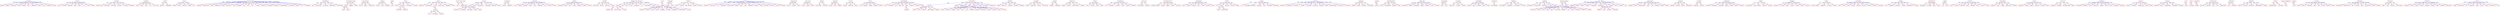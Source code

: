 strict digraph  {
	mistake	 [color=red,
		fontname=courier,
		shape=box];
	penance	 [color=red,
		fontname=courier,
		shape=box];
	mistake -> penance	 [color=blue,
		xlabel=0.03];
	appear	 [color=red,
		fontname=courier,
		shape=box];
	mistake -> appear	 [color=blue,
		xlabel=0.22];
	exhausted	 [color=red,
		fontname=courier,
		shape=box];
	mistake -> exhausted	 [color=blue,
		xlabel=0.03];
	could	 [color=red,
		fontname=courier,
		shape=box];
	mistake -> could	 [color=blue,
		xlabel=0.03];
	energy	 [color=red,
		fontname=courier,
		shape=box];
	mistake -> energy	 [color=blue,
		xlabel=0.04];
	felt	 [color=red,
		fontname=courier,
		shape=box];
	mistake -> felt	 [color=blue,
		xlabel=0.05];
	repeated	 [color=red,
		fontname=courier,
		shape=box];
	mistake -> repeated	 [color=blue,
		xlabel=0.06];
	result	 [color=red,
		fontname=courier,
		shape=box];
	mistake -> result	 [color=blue,
		xlabel=0.03];
	sorry	 [color=red,
		fontname=courier,
		shape=box];
	mistake -> sorry	 [color=blue,
		xlabel=0.06];
	wanted	 [color=red,
		fontname=courier,
		shape=box];
	mistake -> wanted	 [color=blue,
		xlabel=0.05];
	offered	 [color=red,
		fontname=courier,
		shape=box];
	mistake -> offered	 [color=blue,
		xlabel=0.02];
	cloth	 [color=red,
		fontname=courier,
		shape=box];
	return	 [color=red,
		fontname=courier,
		shape=box];
	cloth -> return	 [color=blue,
		xlabel=0.02];
	thread	 [color=red,
		fontname=courier,
		shape=box];
	cloth -> thread	 [color=blue,
		xlabel=0.03];
	dripping	 [color=red,
		fontname=courier,
		shape=box];
	cloth -> dripping	 [color=blue,
		xlabel=0.02];
	bath	 [color=red,
		fontname=courier,
		shape=box];
	cloth -> bath	 [color=blue,
		xlabel=0.02];
	water	 [color=red,
		fontname=courier,
		shape=box];
	cloth -> water	 [color=blue,
		xlabel=0.15];
	go	 [color=red,
		fontname=courier,
		shape=box];
	cloth -> go	 [color=blue,
		xlabel=0.01];
	river	 [color=red,
		fontname=courier,
		shape=box];
	cloth -> river	 [color=blue,
		xlabel=0.02];
	asked	 [color=red,
		fontname=courier,
		shape=box];
	cloth -> asked	 [color=blue,
		xlabel=0.01];
	cruelty	 [color=red,
		fontname=courier,
		shape=box];
	"innocent boys"	 [color=red,
		fontname=courier,
		shape=box];
	cruelty -> "innocent boys"	 [color=blue,
		xlabel=0.01];
	depressed	 [color=red,
		fontname=courier,
		shape=box];
	cruelty -> depressed	 [color=blue,
		xlabel=0.02];
	inflicted	 [color=red,
		fontname=courier,
		shape=box];
	cruelty -> inflicted	 [color=blue,
		xlabel=0.03];
	contrary	 [color=red,
		fontname=courier,
		shape=box];
	cruelty -> contrary	 [color=blue,
		xlabel=0.03];
	innocent	 [color=red,
		fontname=courier,
		shape=box];
	cruelty -> innocent	 [color=blue,
		xlabel=0.03];
	immensely	 [color=red,
		fontname=courier,
		shape=box];
	cruelty -> immensely	 [color=blue,
		xlabel=0.15];
	brahmana	 [color=red,
		fontname=courier,
		shape=box];
	back	 [color=red,
		fontname=courier,
		shape=box];
	brahmana -> back	 [color=blue,
		xlabel=0.01];
	held	 [color=red,
		fontname=courier,
		shape=box];
	brahmana -> held	 [color=blue,
		xlabel=0.14];
	fear	 [color=red,
		fontname=courier,
		shape=box];
	brahmana -> fear	 [color=blue,
		xlabel=0.02];
	sin	 [color=red,
		fontname=courier,
		shape=box];
	brahmana -> sin	 [color=blue,
		xlabel=0.02];
	incurring	 [color=red,
		fontname=courier,
		shape=box];
	brahmana -> incurring	 [color=blue,
		xlabel=0.01];
	pupil	 [color=red,
		fontname=courier,
		shape=box];
	embrace	 [color=red,
		fontname=courier,
		shape=box];
	pupil -> embrace	 [color=blue,
		xlabel=0.08];
	broadminded	 [color=red,
		fontname=courier,
		shape=box];
	pupil -> broadminded	 [color=blue,
		xlabel=0.01];
	waist	 [color=red,
		fontname=courier,
		shape=box];
	knees	 [color=red,
		fontname=courier,
		shape=box];
	waist -> knees	 [color=blue,
		xlabel=0.29];
	stood	 [color=red,
		fontname=courier,
		shape=box];
	waist -> stood	 [color=blue,
		xlabel=0.14];
	covering	 [color=red,
		fontname=courier,
		shape=box];
	waist -> covering	 [color=blue,
		xlabel=0.16];
	shame	 [color=red,
		fontname=courier,
		shape=box];
	waist -> shame	 [color=blue,
		xlabel=0.2];
	put	 [color=red,
		fontname=courier,
		shape=box];
	waist -> put	 [color=blue,
		xlabel=0.18];
	"lord krishna"	 [color=red,
		fontname=courier,
		shape=box];
	disgrace	 [color=red,
		fontname=courier,
		shape=box];
	"lord krishna" -> disgrace	 [color=blue,
		xlabel=0.04];
	humiliation	 [color=red,
		fontname=courier,
		shape=box];
	"lord krishna" -> humiliation	 [color=blue,
		xlabel=0.03];
	saves	 [color=red,
		fontname=courier,
		shape=box];
	"lord krishna" -> saves	 [color=blue,
		xlabel=0.04];
	demeaning	 [color=red,
		fontname=courier,
		shape=box];
	"lord krishna" -> demeaning	 [color=blue,
		xlabel=0.04];
	saved	 [color=red,
		fontname=courier,
		shape=box];
	"lord krishna" -> saved	 [color=blue,
		xlabel=0.2];
	different	 [color=red,
		fontname=courier,
		shape=box];
	"lord krishna" -> different	 [color=blue,
		xlabel=0.02];
	sari	 [color=red,
		fontname=courier,
		shape=box];
	"lord krishna" -> sari	 [color=blue,
		xlabel=0.04];
	blooded	 [color=red,
		fontname=courier,
		shape=box];
	"lord krishna" -> blooded	 [color=blue,
		xlabel=0.04];
	hot	 [color=red,
		fontname=courier,
		shape=box];
	"lord krishna" -> hot	 [color=blue,
		xlabel=0.03];
	call	 [color=red,
		fontname=courier,
		shape=box];
	"lord krishna" -> call	 [color=blue,
		xlabel=0.2];
	lot	 [color=red,
		fontname=courier,
		shape=box];
	"lord krishna" -> lot	 [color=blue,
		xlabel=0.03];
	"'it\x92s'"	 [color=red,
		fontname=courier,
		shape=box];
	"lord krishna" -> "'it\x92s'"	 [color=blue,
		xlabel=0.04];
	pathetic	 [color=red,
		fontname=courier,
		shape=box];
	"lord krishna" -> pathetic	 [color=blue,
		xlabel=0.04];
	extending	 [color=red,
		fontname=courier,
		shape=box];
	"lord krishna" -> extending	 [color=blue,
		xlabel=0.03];
	endlessly	 [color=red,
		fontname=courier,
		shape=box];
	"lord krishna" -> endlessly	 [color=blue,
		xlabel=0.03];
	unpardonable	 [color=red,
		fontname=courier,
		shape=box];
	"lord krishna" -> unpardonable	 [color=blue,
		xlabel=0.04];
	considered	 [color=red,
		fontname=courier,
		shape=box];
	"lord krishna" -> considered	 [color=blue,
		xlabel=0.05];
	matter	 [color=red,
		fontname=courier,
		shape=box];
	"lord krishna" -> matter	 [color=blue,
		xlabel=0.04];
	act	 [color=red,
		fontname=courier,
		shape=box];
	"lord krishna" -> act	 [color=blue,
		xlabel=0.06];
	responded	 [color=red,
		fontname=courier,
		shape=box];
	"lord krishna" -> responded	 [color=blue,
		xlabel=0.03];
	brahmahathi	 [color=red,
		fontname=courier,
		shape=box];
	case	 [color=red,
		fontname=courier,
		shape=box];
	brahmahathi -> case	 [color=blue,
		xlabel=0.02];
	pertaining	 [color=red,
		fontname=courier,
		shape=box];
	brahmahathi -> pertaining	 [color=blue,
		xlabel=0.02];
	injunction	 [color=red,
		fontname=courier,
		shape=box];
	brahmahathi -> injunction	 [color=blue,
		xlabel=0.14];
	applicable	 [color=red,
		fontname=courier,
		shape=box];
	brahmahathi -> applicable	 [color=blue,
		xlabel=0.02];
	traditional	 [color=red,
		fontname=courier,
		shape=box];
	brahmahathi -> traditional	 [color=blue,
		xlabel=0.01];
	"infuriated arjuna"	 [color=red,
		fontname=courier,
		shape=box];
	bathe	 [color=red,
		fontname=courier,
		shape=box];
	"infuriated arjuna" -> bathe	 [color=blue,
		xlabel=0.01];
	pledged	 [color=red,
		fontname=courier,
		shape=box];
	"infuriated arjuna" -> pledged	 [color=blue,
		xlabel=0.22];
	stand	 [color=red,
		fontname=courier,
		shape=box];
	"infuriated arjuna" -> stand	 [color=blue,
		xlabel=0.01];
	head	 [color=red,
		fontname=courier,
		shape=box];
	bathe -> head	 [color=blue,
		xlabel=0.02];
	bring	 [color=red,
		fontname=courier,
		shape=box];
	bathe -> bring	 [color=blue,
		xlabel=0.02];
	"mud replica"	 [color=red,
		fontname=courier,
		shape=box];
	source	 [color=red,
		fontname=courier,
		shape=box];
	"mud replica" -> source	 [color=blue,
		xlabel=0.19];
	guide	 [color=red,
		fontname=courier,
		shape=box];
	"mud replica" -> guide	 [color=blue,
		xlabel=0.04];
	inspiration	 [color=red,
		fontname=courier,
		shape=box];
	"mud replica" -> inspiration	 [color=blue,
		xlabel=0.03];
	weapon	 [color=red,
		fontname=courier,
		shape=box];
	unborn	 [color=red,
		fontname=courier,
		shape=box];
	weapon -> unborn	 [color=blue,
		xlabel=0.02];
	save	 [color=red,
		fontname=courier,
		shape=box];
	weapon -> save	 [color=blue,
		xlabel=0.02];
	pleaded	 [color=red,
		fontname=courier,
		shape=box];
	weapon -> pleaded	 [color=blue,
		xlabel=0.12];
	game	 [color=red,
		fontname=courier,
		shape=box];
	lost	 [color=red,
		fontname=courier,
		shape=box];
	game -> lost	 [color=blue,
		xlabel=0.05];
	boys	 [color=red,
		fontname=courier,
		shape=box];
	young	 [color=red,
		fontname=courier,
		shape=box];
	boys -> young	 [color=blue,
		xlabel=0.02];
	entertain	 [color=red,
		fontname=courier,
		shape=box];
	boys -> entertain	 [color=blue,
		xlabel=0.16];
	villainous	 [color=red,
		fontname=courier,
		shape=box];
	boys -> villainous	 [color=blue,
		xlabel=0.03];
	criminal	 [color=red,
		fontname=courier,
		shape=box];
	boys -> criminal	 [color=blue,
		xlabel=0.03];
	explained	 [color=red,
		fontname=courier,
		shape=box];
	entertain -> explained	 [color=blue,
		xlabel=0.2];
	harmless	 [color=red,
		fontname=courier,
		shape=box];
	entertain -> harmless	 [color=blue,
		xlabel=0.14];
	guru	 [color=red,
		fontname=courier,
		shape=box];
	dakshina	 [color=red,
		fontname=courier,
		shape=box];
	guru -> dakshina	 [color=blue,
		xlabel=0.01];
	"'teacher\x92s'"	 [color=red,
		fontname=courier,
		shape=box];
	guru -> "'teacher\x92s'"	 [color=blue,
		xlabel=0.01];
	since	 [color=red,
		fontname=courier,
		shape=box];
	guru -> since	 [color=blue,
		xlabel=0.13];
	mercilessly	 [color=red,
		fontname=courier,
		shape=box];
	guru -> mercilessly	 [color=blue,
		xlabel=0.01];
	demanded	 [color=red,
		fontname=courier,
		shape=box];
	guru -> demanded	 [color=blue,
		xlabel=0.01];
	fees	 [color=red,
		fontname=courier,
		shape=box];
	guru -> fees	 [color=blue,
		xlabel=0.01];
	always	 [color=red,
		fontname=courier,
		shape=box];
	since -> always	 [color=blue,
		xlabel=0.02];
	sure	 [color=red,
		fontname=courier,
		shape=box];
	always -> sure	 [color=blue,
		xlabel=0.02];
	assistance	 [color=red,
		fontname=courier,
		shape=box];
	always -> assistance	 [color=blue,
		xlabel=0.07];
	saviour	 [color=red,
		fontname=courier,
		shape=box];
	always -> saviour	 [color=blue,
		xlabel=0.05];
	"waist cloth round"	 [color=red,
		fontname=courier,
		shape=box];
	see	 [color=red,
		fontname=courier,
		shape=box];
	"waist cloth round" -> see	 [color=blue,
		xlabel=0.23];
	disappointed	 [color=red,
		fontname=courier,
		shape=box];
	"waist cloth round" -> disappointed	 [color=blue,
		xlabel=0.03];
	arjuna	 [color=red,
		fontname=courier,
		shape=box];
	even	 [color=red,
		fontname=courier,
		shape=box];
	arjuna -> even	 [color=blue,
		xlabel=0.02];
	voice	 [color=red,
		fontname=courier,
		shape=box];
	arjuna -> voice	 [color=blue,
		xlabel=0.03];
	emotionally	 [color=red,
		fontname=courier,
		shape=box];
	arjuna -> emotionally	 [color=blue,
		xlabel=0.03];
	surcharged	 [color=red,
		fontname=courier,
		shape=box];
	arjuna -> surcharged	 [color=blue,
		xlabel=0.2];
	advised	 [color=red,
		fontname=courier,
		shape=box];
	arjuna -> advised	 [color=blue,
		xlabel=0.02];
	wisely	 [color=red,
		fontname=courier,
		shape=box];
	arjuna -> wisely	 [color=blue,
		xlabel=0.03];
	protector	 [color=red,
		fontname=courier,
		shape=box];
	even -> protector	 [color=blue,
		xlabel=0.01];
	confidence	 [color=red,
		fontname=courier,
		shape=box];
	even -> confidence	 [color=blue,
		xlabel=0.06];
	motivated	 [color=red,
		fontname=courier,
		shape=box];
	even -> motivated	 [color=blue,
		xlabel=0.01];
	keep	 [color=red,
		fontname=courier,
		shape=box];
	even -> keep	 [color=blue,
		xlabel=0.01];
	going	 [color=red,
		fontname=courier,
		shape=box];
	even -> going	 [color=blue,
		xlabel=0.01];
	refrained	 [color=red,
		fontname=courier,
		shape=box];
	action	 [color=red,
		fontname=courier,
		shape=box];
	refrained -> action	 [color=blue,
		xlabel=0.14];
	dastardly	 [color=red,
		fontname=courier,
		shape=box];
	refrained -> dastardly	 [color=blue,
		xlabel=0.02];
	entered	 [color=red,
		fontname=courier,
		shape=box];
	city	 [color=red,
		fontname=courier,
		shape=box];
	entered -> city	 [color=blue,
		xlabel=0.02];
	people	 [color=red,
		fontname=courier,
		shape=box];
	entered -> people	 [color=blue,
		xlabel=0.01];
	deluded	 [color=red,
		fontname=courier,
		shape=box];
	entered -> deluded	 [color=blue,
		xlabel=0.03];
	nude	 [color=red,
		fontname=courier,
		shape=box];
	entered -> nude	 [color=blue,
		xlabel=0.02];
	crown	 [color=red,
		fontname=courier,
		shape=box];
	entered -> crown	 [color=blue,
		xlabel=0.02];
	laughing	 [color=red,
		fontname=courier,
		shape=box];
	entered -> laughing	 [color=blue,
		xlabel=0.02];
	way	 [color=red,
		fontname=courier,
		shape=box];
	entered -> way	 [color=blue,
		xlabel=0.01];
	prince	 [color=red,
		fontname=courier,
		shape=box];
	entered -> prince	 [color=blue,
		xlabel=0.02];
	stock	 [color=red,
		fontname=courier,
		shape=box];
	entered -> stock	 [color=blue,
		xlabel=0.15];
	bhima	 [color=red,
		fontname=courier,
		shape=box];
	indicated	 [color=red,
		fontname=courier,
		shape=box];
	bhima -> indicated	 [color=blue,
		xlabel=0.03];
	point	 [color=red,
		fontname=courier,
		shape=box];
	bhima -> point	 [color=blue,
		xlabel=0.03];
	hint	 [color=red,
		fontname=courier,
		shape=box];
	bhima -> hint	 [color=blue,
		xlabel=0.03];
	weak	 [color=red,
		fontname=courier,
		shape=box];
	bhima -> weak	 [color=blue,
		xlabel=0.02];
	tapping	 [color=red,
		fontname=courier,
		shape=box];
	bhima -> tapping	 [color=blue,
		xlabel=0.02];
	thighs	 [color=red,
		fontname=courier,
		shape=box];
	bhima -> thighs	 [color=blue,
		xlabel=0.03];
	picked	 [color=red,
		fontname=courier,
		shape=box];
	bhima -> picked	 [color=blue,
		xlabel=0.17];
	yielded	 [color=red,
		fontname=courier,
		shape=box];
	invincible	 [color=red,
		fontname=courier,
		shape=box];
	yielded -> invincible	 [color=blue,
		xlabel=0.03];
	bestow	 [color=red,
		fontname=courier,
		shape=box];
	yielded -> bestow	 [color=blue,
		xlabel=0.25];
	sacrifice	 [color=red,
		fontname=courier,
		shape=box];
	yielded -> sacrifice	 [color=blue,
		xlabel=0.04];
	power	 [color=red,
		fontname=courier,
		shape=box];
	yielded -> power	 [color=blue,
		xlabel=0.06];
	"pandava race heirless"	 [color=red,
		fontname=courier,
		shape=box];
	second	 [color=red,
		fontname=courier,
		shape=box];
	"pandava race heirless" -> second	 [color=blue,
		xlabel=0.01];
	urge	 [color=red,
		fontname=courier,
		shape=box];
	"pandava race heirless" -> urge	 [color=blue,
		xlabel=0.01];
	man	 [color=red,
		fontname=courier,
		shape=box];
	"pandava race heirless" -> man	 [color=blue,
		xlabel=0.01];
	like	 [color=red,
		fontname=courier,
		shape=box];
	"pandava race heirless" -> like	 [color=blue,
		xlabel=0.01];
	possessed	 [color=red,
		fontname=courier,
		shape=box];
	"pandava race heirless" -> possessed	 [color=blue,
		xlabel=0.01];
	try	 [color=red,
		fontname=courier,
		shape=box];
	"pandava race heirless" -> try	 [color=blue,
		xlabel=0.22];
	instigated	 [color=red,
		fontname=courier,
		shape=box];
	"pandava race heirless" -> instigated	 [color=blue,
		xlabel=0.01];
	time	 [color=red,
		fontname=courier,
		shape=box];
	"pandava race heirless" -> time	 [color=blue,
		xlabel=0.01];
	luck	 [color=red,
		fontname=courier,
		shape=box];
	"pandava race heirless" -> luck	 [color=blue,
		xlabel=0.01];
	"pandava race"	 [color=red,
		fontname=courier,
		shape=box];
	second -> "pandava race"	 [color=blue,
		xlabel=0.21];
	"race heirless"	 [color=red,
		fontname=courier,
		shape=box];
	second -> "race heirless"	 [color=blue,
		xlabel=0.2];
	strong	 [color=red,
		fontname=courier,
		shape=box];
	second -> strong	 [color=blue,
		xlabel=0.02];
	race	 [color=red,
		fontname=courier,
		shape=box];
	neighed	 [color=red,
		fontname=courier,
		shape=box];
	race -> neighed	 [color=blue,
		xlabel=0.01];
	celestial	 [color=red,
		fontname=courier,
		shape=box];
	neighed -> celestial	 [color=blue,
		xlabel=0.12];
	bound	 [color=red,
		fontname=courier,
		shape=box];
	neighed -> bound	 [color=blue,
		xlabel=0.01];
	victim	 [color=red,
		fontname=courier,
		shape=box];
	neighed -> victim	 [color=blue,
		xlabel=0.01];
	horse	 [color=red,
		fontname=courier,
		shape=box];
	neighed -> horse	 [color=blue,
		xlabel=0.14];
	draupadi	 [color=red,
		fontname=courier,
		shape=box];
	neighed -> draupadi	 [color=blue,
		xlabel=0.01];
	instead	 [color=red,
		fontname=courier,
		shape=box];
	neighed -> instead	 [color=blue,
		xlabel=0.1];
	presented	 [color=red,
		fontname=courier,
		shape=box];
	neighed -> presented	 [color=blue,
		xlabel=0.01];
	ucchaishravas	 [color=red,
		fontname=courier,
		shape=box];
	neighed -> ucchaishravas	 [color=blue,
		xlabel=0.16];
	similar	 [color=red,
		fontname=courier,
		shape=box];
	neighed -> similar	 [color=blue,
		xlabel=0.12];
	tutelage	 [color=red,
		fontname=courier,
		shape=box];
	accept	 [color=red,
		fontname=courier,
		shape=box];
	tutelage -> accept	 [color=blue,
		xlabel=0.08];
	else	 [color=red,
		fontname=courier,
		shape=box];
	tutelage -> else	 [color=blue,
		xlabel=0.01];
	"'\x93you'"	 [color=red,
		fontname=courier,
		shape=box];
	duty	 [color=red,
		fontname=courier,
		shape=box];
	"'\x93you'" -> duty	 [color=blue,
		xlabel=0.2];
	towards	 [color=red,
		fontname=courier,
		shape=box];
	"'\x93you'" -> towards	 [color=blue,
		xlabel=0.12];
	"duty towards"	 [color=red,
		fontname=courier,
		shape=box];
	"'\x93you'" -> "duty towards"	 [color=blue,
		xlabel=0.11];
	forget	 [color=red,
		fontname=courier,
		shape=box];
	"'\x93you'" -> forget	 [color=blue,
		xlabel=0.2];
	primary	 [color=red,
		fontname=courier,
		shape=box];
	"'\x93you'" -> primary	 [color=blue,
		xlabel=0.13];
	style	 [color=red,
		fontname=courier,
		shape=box];
	inimical	 [color=red,
		fontname=courier,
		shape=box];
	style -> inimical	 [color=blue,
		xlabel=0.03];
	activities	 [color=red,
		fontname=courier,
		shape=box];
	style -> activities	 [color=blue,
		xlabel=0.02];
	cry	 [color=red,
		fontname=courier,
		shape=box];
	style -> cry	 [color=blue,
		xlabel=0.03];
	anecdotes	 [color=red,
		fontname=courier,
		shape=box];
	style -> anecdotes	 [color=blue,
		xlabel=0.02];
	interesting	 [color=red,
		fontname=courier,
		shape=box];
	style -> interesting	 [color=blue,
		xlabel=0.02];
	adopt	 [color=red,
		fontname=courier,
		shape=box];
	style -> adopt	 [color=blue,
		xlabel=0.02];
	mind	 [color=red,
		fontname=courier,
		shape=box];
	style -> mind	 [color=blue,
		xlabel=0.03];
	soon	 [color=red,
		fontname=courier,
		shape=box];
	style -> soon	 [color=blue,
		xlabel=0.02];
	defeated	 [color=red,
		fontname=courier,
		shape=box];
	style -> defeated	 [color=blue,
		xlabel=0.02];
	infants	 [color=red,
		fontname=courier,
		shape=box];
	style -> infants	 [color=blue,
		xlabel=0.02];
	made	 [color=red,
		fontname=courier,
		shape=box];
	style -> made	 [color=blue,
		xlabel=0.01];
	withdraw	 [color=red,
		fontname=courier,
		shape=box];
	style -> withdraw	 [color=blue,
		xlabel=0.03];
	usually	 [color=red,
		fontname=courier,
		shape=box];
	style -> usually	 [color=blue,
		xlabel=0.18];
	recluse	 [color=red,
		fontname=courier,
		shape=box];
	style -> recluse	 [color=blue,
		xlabel=0.02];
	drawing	 [color=red,
		fontname=courier,
		shape=box];
	style -> drawing	 [color=blue,
		xlabel=0.03];
	desperation	 [color=red,
		fontname=courier,
		shape=box];
	resort	 [color=red,
		fontname=courier,
		shape=box];
	desperation -> resort	 [color=blue,
		xlabel=0.18];
	invoked	 [color=red,
		fontname=courier,
		shape=box];
	desperation -> invoked	 [color=blue,
		xlabel=0.03];
	last	 [color=red,
		fontname=courier,
		shape=box];
	desperation -> last	 [color=blue,
		xlabel=0.01];
	"main stay"	 [color=red,
		fontname=courier,
		shape=box];
	kripi	 [color=red,
		fontname=courier,
		shape=box];
	"main stay" -> kripi	 [color=blue,
		xlabel=0.03];
	remind	 [color=red,
		fontname=courier,
		shape=box];
	"main stay" -> remind	 [color=blue,
		xlabel=0.03];
	think	 [color=red,
		fontname=courier,
		shape=box];
	"main stay" -> think	 [color=blue,
		xlabel=0.21];
	mother	 [color=red,
		fontname=courier,
		shape=box];
	instructed	 [color=red,
		fontname=courier,
		shape=box];
	mother -> instructed	 [color=blue,
		xlabel=0.1];
	returning	 [color=red,
		fontname=courier,
		shape=box];
	mother -> returning	 [color=blue,
		xlabel=0.01];
	hearted	 [color=red,
		fontname=courier,
		shape=box];
	pride	 [color=red,
		fontname=courier,
		shape=box];
	hearted -> pride	 [color=blue,
		xlabel=0.02];
	hard	 [color=red,
		fontname=courier,
		shape=box];
	hearted -> hard	 [color=blue,
		xlabel=0.02];
	pamper	 [color=red,
		fontname=courier,
		shape=box];
	hearted -> pamper	 [color=blue,
		xlabel=0.17];
	sorrow	 [color=red,
		fontname=courier,
		shape=box];
	losing	 [color=red,
		fontname=courier,
		shape=box];
	sorrow -> losing	 [color=blue,
		xlabel=0.01];
	offspring	 [color=red,
		fontname=courier,
		shape=box];
	sorrow -> offspring	 [color=blue,
		xlabel=0.12];
	aware	 [color=red,
		fontname=courier,
		shape=box];
	sorrow -> aware	 [color=blue,
		xlabel=0.02];
	eyes	 [color=red,
		fontname=courier,
		shape=box];
	did	 [color=red,
		fontname=courier,
		shape=box];
	eyes -> did	 [color=blue,
		xlabel=0.01];
	manage	 [color=red,
		fontname=courier,
		shape=box];
	eyes -> manage	 [color=blue,
		xlabel=0.03];
	forego	 [color=red,
		fontname=courier,
		shape=box];
	eyes -> forego	 [color=blue,
		xlabel=0.02];
	thought	 [color=red,
		fontname=courier,
		shape=box];
	eyes -> thought	 [color=blue,
		xlabel=0.02];
	afford	 [color=red,
		fontname=courier,
		shape=box];
	eyes -> afford	 [color=blue,
		xlabel=0.15];
	ashvatthama	 [color=red,
		fontname=courier,
		shape=box];
	life	 [color=red,
		fontname=courier,
		shape=box];
	ashvatthama -> life	 [color=blue,
		xlabel=0.02];
	followed	 [color=red,
		fontname=courier,
		shape=box];
	ashvatthama -> followed	 [color=blue,
		xlabel=0.01];
	ran	 [color=red,
		fontname=courier,
		shape=box];
	ashvatthama -> ran	 [color=blue,
		xlabel=0.02];
	"dear life"	 [color=red,
		fontname=courier,
		shape=box];
	ashvatthama -> "dear life"	 [color=blue,
		xlabel=0.03];
	dear	 [color=red,
		fontname=courier,
		shape=box];
	ashvatthama -> dear	 [color=blue,
		xlabel=0.02];
	capacity	 [color=red,
		fontname=courier,
		shape=box];
	ashvatthama -> capacity	 [color=blue,
		xlabel=0.02];
	beyond	 [color=red,
		fontname=courier,
		shape=box];
	ashvatthama -> beyond	 [color=blue,
		xlabel=0.18];
	chase	 [color=red,
		fontname=courier,
		shape=box];
	ashvatthama -> chase	 [color=blue,
		xlabel=0.02];
	vigorous	 [color=red,
		fontname=courier,
		shape=box];
	dear -> vigorous	 [color=blue,
		xlabel=0.13];
	"'uttara\x92s'"	 [color=red,
		fontname=courier,
		shape=box];
	thus	 [color=red,
		fontname=courier,
		shape=box];
	"'uttara\x92s'" -> thus	 [color=blue,
		xlabel=0.02];
	taught	 [color=red,
		fontname=courier,
		shape=box];
	"'uttara\x92s'" -> taught	 [color=blue,
		xlabel=0.01];
	mahabharatha	 [color=red,
		fontname=courier,
		shape=box];
	"'uttara\x92s'" -> mahabharatha	 [color=blue,
		xlabel=0.03];
	added	 [color=red,
		fontname=courier,
		shape=box];
	"'uttara\x92s'" -> added	 [color=blue,
		xlabel=0.01];
	affected	 [color=red,
		fontname=courier,
		shape=box];
	"'uttara\x92s'" -> affected	 [color=blue,
		xlabel=0.02];
	blood	 [color=red,
		fontname=courier,
		shape=box];
	"'uttara\x92s'" -> blood	 [color=blue,
		xlabel=0.02];
	according	 [color=red,
		fontname=courier,
		shape=box];
	"'uttara\x92s'" -> according	 [color=blue,
		xlabel=0.17];
	ineffective	 [color=red,
		fontname=courier,
		shape=box];
	"'uttara\x92s'" -> ineffective	 [color=blue,
		xlabel=0.02];
	learnt	 [color=red,
		fontname=courier,
		shape=box];
	thus -> learnt	 [color=blue,
		xlabel=0.03];
	self	 [color=red,
		fontname=courier,
		shape=box];
	thus -> self	 [color=blue,
		xlabel=0.03];
	ability	 [color=red,
		fontname=courier,
		shape=box];
	thus -> ability	 [color=blue,
		xlabel=0.04];
	appreciated	 [color=red,
		fontname=courier,
		shape=box];
	thus -> appreciated	 [color=blue,
		xlabel=0.03];
	someone	 [color=red,
		fontname=courier,
		shape=box];
	thus -> someone	 [color=blue,
		xlabel=0.04];
	within	 [color=red,
		fontname=courier,
		shape=box];
	added -> within	 [color=blue,
		xlabel=0.04];
	shastras	 [color=red,
		fontname=courier,
		shape=box];
	added -> shastras	 [color=blue,
		xlabel=0.04];
	shaven	 [color=red,
		fontname=courier,
		shape=box];
	added -> shaven	 [color=blue,
		xlabel=0.04];
	had	 [color=red,
		fontname=courier,
		shape=box];
	added -> had	 [color=blue,
		xlabel=0.04];
	also	 [color=red,
		fontname=courier,
		shape=box];
	added -> also	 [color=blue,
		xlabel=0.02];
	was	 [color=red,
		fontname=courier,
		shape=box];
	added -> was	 [color=blue,
		xlabel=0.03];
	kingdom	 [color=red,
		fontname=courier,
		shape=box];
	added -> kingdom	 [color=blue,
		xlabel=0.04];
	boiling	 [color=red,
		fontname=courier,
		shape=box];
	added -> boiling	 [color=blue,
		xlabel=0.04];
	building	 [color=red,
		fontname=courier,
		shape=box];
	added -> building	 [color=blue,
		xlabel=0.03];
	tonsure	 [color=red,
		fontname=courier,
		shape=box];
	added -> tonsure	 [color=blue,
		xlabel=0.04];
	exiled	 [color=red,
		fontname=courier,
		shape=box];
	added -> exiled	 [color=blue,
		xlabel=0.04];
	misery	 [color=red,
		fontname=courier,
		shape=box];
	added -> misery	 [color=blue,
		xlabel=0.04];
	hatred	 [color=red,
		fontname=courier,
		shape=box];
	added -> hatred	 [color=blue,
		xlabel=0.04];
	baffled	 [color=red,
		fontname=courier,
		shape=box];
	light	 [color=red,
		fontname=courier,
		shape=box];
	baffled -> light	 [color=blue,
		xlabel=0.04];
	powerful	 [color=red,
		fontname=courier,
		shape=box];
	baffled -> powerful	 [color=blue,
		xlabel=0.17];
	flashing	 [color=red,
		fontname=courier,
		shape=box];
	baffled -> flashing	 [color=blue,
		xlabel=0.04];
	blinding	 [color=red,
		fontname=courier,
		shape=box];
	baffled -> blinding	 [color=blue,
		xlabel=0.03];
	approach	 [color=red,
		fontname=courier,
		shape=box];
	baffled -> approach	 [color=blue,
		xlabel=0.06];
	divulged	 [color=red,
		fontname=courier,
		shape=box];
	lethal	 [color=red,
		fontname=courier,
		shape=box];
	divulged -> lethal	 [color=blue,
		xlabel=0.15];
	ignorance	 [color=red,
		fontname=courier,
		shape=box];
	divulged -> ignorance	 [color=blue,
		xlabel=0.02];
	secret	 [color=red,
		fontname=courier,
		shape=box];
	divulged -> secret	 [color=blue,
		xlabel=0.01];
	retrieving	 [color=red,
		fontname=courier,
		shape=box];
	divulged -> retrieving	 [color=blue,
		xlabel=0.02];
	agreed	 [color=red,
		fontname=courier,
		shape=box];
	avoided	 [color=red,
		fontname=courier,
		shape=box];
	agreed -> avoided	 [color=blue,
		xlabel=0.15];
	compromise	 [color=red,
		fontname=courier,
		shape=box];
	agreed -> compromise	 [color=blue,
		xlabel=0.18];
	kshatriya	 [color=red,
		fontname=courier,
		shape=box];
	aspire	 [color=red,
		fontname=courier,
		shape=box];
	kshatriya -> aspire	 [color=blue,
		xlabel=0.14];
	cannot	 [color=red,
		fontname=courier,
		shape=box];
	kshatriya -> cannot	 [color=blue,
		xlabel=0.02];
	unfortunately	 [color=red,
		fontname=courier,
		shape=box];
	kshatriya -> unfortunately	 [color=blue,
		xlabel=0.02];
	student	 [color=red,
		fontname=courier,
		shape=box];
	kshatriya -> student	 [color=blue,
		xlabel=0.02];
	child	 [color=red,
		fontname=courier,
		shape=box];
	born	 [color=red,
		fontname=courier,
		shape=box];
	child -> born	 [color=blue,
		xlabel=0.01];
	revived	 [color=red,
		fontname=courier,
		shape=box];
	child -> revived	 [color=blue,
		xlabel=0.01];
	later	 [color=red,
		fontname=courier,
		shape=box];
	child -> later	 [color=blue,
		xlabel=0.09];
	dead	 [color=red,
		fontname=courier,
		shape=box];
	child -> dead	 [color=blue,
		xlabel=0.01];
	dronacharya	 [color=red,
		fontname=courier,
		shape=box];
	art	 [color=red,
		fontname=courier,
		shape=box];
	dronacharya -> art	 [color=blue,
		xlabel=0.03];
	preceptor	 [color=red,
		fontname=courier,
		shape=box];
	dronacharya -> preceptor	 [color=blue,
		xlabel=0.02];
	revered	 [color=red,
		fontname=courier,
		shape=box];
	dronacharya -> revered	 [color=blue,
		xlabel=0.02];
	"'\x93it'"	 [color=red,
		fontname=courier,
		shape=box];
	dronacharya -> "'\x93it'"	 [color=blue,
		xlabel=0.07];
	master	 [color=red,
		fontname=courier,
		shape=box];
	dronacharya -> master	 [color=blue,
		xlabel=0.03];
	ambition	 [color=red,
		fontname=courier,
		shape=box];
	dronacharya -> ambition	 [color=blue,
		xlabel=0.17];
	"evil aim"	 [color=red,
		fontname=courier,
		shape=box];
	exhilarated	 [color=red,
		fontname=courier,
		shape=box];
	"evil aim" -> exhilarated	 [color=blue,
		xlabel=0.22];
	achieved	 [color=red,
		fontname=courier,
		shape=box];
	"evil aim" -> achieved	 [color=blue,
		xlabel=0.21];
	"kurukshetra war"	 [color=red,
		fontname=courier,
		shape=box];
	"countless deaths"	 [color=red,
		fontname=courier,
		shape=box];
	"kurukshetra war" -> "countless deaths"	 [color=blue,
		xlabel=0.01];
	caused	 [color=red,
		fontname=courier,
		shape=box];
	"kurukshetra war" -> caused	 [color=blue,
		xlabel=0.19];
	deaths	 [color=red,
		fontname=courier,
		shape=box];
	"kurukshetra war" -> deaths	 [color=blue,
		xlabel=0.03];
	sides	 [color=red,
		fontname=courier,
		shape=box];
	"kurukshetra war" -> sides	 [color=blue,
		xlabel=0.03];
	countless	 [color=red,
		fontname=courier,
		shape=box];
	"kurukshetra war" -> countless	 [color=blue,
		xlabel=0.21];
	dusshasana	 [color=red,
		fontname=courier,
		shape=box];
	court	 [color=red,
		fontname=courier,
		shape=box];
	dusshasana -> court	 [color=blue,
		xlabel=0.01];
	brother	 [color=red,
		fontname=courier,
		shape=box];
	dusshasana -> brother	 [color=blue,
		xlabel=0.13];
	public	 [color=red,
		fontname=courier,
		shape=box];
	dusshasana -> public	 [color=blue,
		xlabel=0.01];
	hair	 [color=red,
		fontname=courier,
		shape=box];
	dusshasana -> hair	 [color=blue,
		xlabel=0.01];
	drag	 [color=red,
		fontname=courier,
		shape=box];
	dusshasana -> drag	 [color=blue,
		xlabel=0.01];
	disrobe	 [color=red,
		fontname=courier,
		shape=box];
	dusshasana -> disrobe	 [color=blue,
		xlabel=0.01];
	sent	 [color=red,
		fontname=courier,
		shape=box];
	dusshasana -> sent	 [color=blue,
		xlabel=0.02];
	foetus	 [color=red,
		fontname=courier,
		shape=box];
	set	 [color=red,
		fontname=courier,
		shape=box];
	foetus -> set	 [color=blue,
		xlabel=0.02];
	family	 [color=red,
		fontname=courier,
		shape=box];
	foetus -> family	 [color=blue,
		xlabel=0.15];
	mission	 [color=red,
		fontname=courier,
		shape=box];
	foetus -> mission	 [color=blue,
		xlabel=0.03];
	killing	 [color=red,
		fontname=courier,
		shape=box];
	foetus -> killing	 [color=blue,
		xlabel=0.03];
	women	 [color=red,
		fontname=courier,
		shape=box];
	foetus -> women	 [color=blue,
		xlabel=0.03];
	gross	 [color=red,
		fontname=courier,
		shape=box];
	family -> gross	 [color=blue,
		xlabel=0.02];
	ingratitude	 [color=red,
		fontname=courier,
		shape=box];
	family -> ingratitude	 [color=blue,
		xlabel=0.02];
	heads	 [color=red,
		fontname=courier,
		shape=box];
	cut	 [color=red,
		fontname=courier,
		shape=box];
	heads -> cut	 [color=blue,
		xlabel=0.02];
	"duryodhana expecting"	 [color=red,
		fontname=courier,
		shape=box];
	heads -> "duryodhana expecting"	 [color=blue,
		xlabel=0.02];
	sleeping	 [color=red,
		fontname=courier,
		shape=box];
	heads -> sleeping	 [color=blue,
		xlabel=0.03];
	sons	 [color=red,
		fontname=courier,
		shape=box];
	heads -> sons	 [color=blue,
		xlabel=0.03];
	accolades	 [color=red,
		fontname=courier,
		shape=box];
	heads -> accolades	 [color=blue,
		xlabel=0.19];
	expecting	 [color=red,
		fontname=courier,
		shape=box];
	heads -> expecting	 [color=blue,
		xlabel=0.03];
	drona	 [color=red,
		fontname=courier,
		shape=box];
	dexterity	 [color=red,
		fontname=courier,
		shape=box];
	drona -> dexterity	 [color=blue,
		xlabel=0.21];
	regarding	 [color=red,
		fontname=courier,
		shape=box];
	drona -> regarding	 [color=blue,
		xlabel=0.04];
	"'guru\x92s'"	 [color=red,
		fontname=courier,
		shape=box];
	drona -> "'guru\x92s'"	 [color=blue,
		xlabel=0.07];
	"'boy\x92s'"	 [color=red,
		fontname=courier,
		shape=box];
	drona -> "'boy\x92s'"	 [color=blue,
		xlabel=0.05];
	conveyed	 [color=red,
		fontname=courier,
		shape=box];
	drona -> conveyed	 [color=blue,
		xlabel=0.04];
	principle	 [color=red,
		fontname=courier,
		shape=box];
	drona -> principle	 [color=blue,
		xlabel=0.05];
	besides	 [color=red,
		fontname=courier,
		shape=box];
	drona -> besides	 [color=blue,
		xlabel=0.03];
	claims	 [color=red,
		fontname=courier,
		shape=box];
	drona -> claims	 [color=blue,
		xlabel=0.04];
	appreciating	 [color=red,
		fontname=courier,
		shape=box];
	drona -> appreciating	 [color=blue,
		xlabel=0.04];
	retraction	 [color=red,
		fontname=courier,
		shape=box];
	drona -> retraction	 [color=blue,
		xlabel=0.04];
	surprised	 [color=red,
		fontname=courier,
		shape=box];
	drona -> surprised	 [color=blue,
		xlabel=0.04];
	opponent	 [color=red,
		fontname=courier,
		shape=box];
	sending	 [color=red,
		fontname=courier,
		shape=box];
	opponent -> sending	 [color=blue,
		xlabel=0.02];
	acted	 [color=red,
		fontname=courier,
		shape=box];
	opponent -> acted	 [color=blue,
		xlabel=0.13];
	withdrew	 [color=red,
		fontname=courier,
		shape=box];
	opponent -> withdrew	 [color=blue,
		xlabel=0.02];
	accordingly	 [color=red,
		fontname=courier,
		shape=box];
	opponent -> accordingly	 [color=blue,
		xlabel=0.01];
	turned	 [color=red,
		fontname=courier,
		shape=box];
	advice	 [color=red,
		fontname=courier,
		shape=box];
	turned -> advice	 [color=blue,
		xlabel=0.09];
	dhritharashtra	 [color=red,
		fontname=courier,
		shape=box];
	birth	 [color=red,
		fontname=courier,
		shape=box];
	dhritharashtra -> birth	 [color=blue,
		xlabel=0.02];
	blindfolded	 [color=red,
		fontname=courier,
		shape=box];
	dhritharashtra -> blindfolded	 [color=blue,
		xlabel=0.04];
	husband	 [color=red,
		fontname=courier,
		shape=box];
	dhritharashtra -> husband	 [color=blue,
		xlabel=0.17];
	sight	 [color=red,
		fontname=courier,
		shape=box];
	dhritharashtra -> sight	 [color=blue,
		xlabel=0.03];
	"game plan"	 [color=red,
		fontname=courier,
		shape=box];
	miserably	 [color=red,
		fontname=courier,
		shape=box];
	"game plan" -> miserably	 [color=blue,
		xlabel=0.02];
	caught	 [color=red,
		fontname=courier,
		shape=box];
	"game plan" -> caught	 [color=blue,
		xlabel=0.02];
	alongside	 [color=red,
		fontname=courier,
		shape=box];
	"game plan" -> alongside	 [color=blue,
		xlabel=0.03];
	eldest	 [color=red,
		fontname=courier,
		shape=box];
	"game plan" -> eldest	 [color=blue,
		xlabel=0.04];
	shakuni	 [color=red,
		fontname=courier,
		shape=box];
	"game plan" -> shakuni	 [color=blue,
		xlabel=0.02];
	got	 [color=red,
		fontname=courier,
		shape=box];
	"game plan" -> got	 [color=blue,
		xlabel=0.01];
	cunning	 [color=red,
		fontname=courier,
		shape=box];
	"game plan" -> cunning	 [color=blue,
		xlabel=0.18];
	encouraged	 [color=red,
		fontname=courier,
		shape=box];
	play	 [color=red,
		fontname=courier,
		shape=box];
	encouraged -> play	 [color=blue,
		xlabel=0.16];
	foul	 [color=red,
		fontname=courier,
		shape=box];
	encouraged -> foul	 [color=blue,
		xlabel=0.15];
	overtake	 [color=red,
		fontname=courier,
		shape=box];
	favourite	 [color=red,
		fontname=courier,
		shape=box];
	overtake -> favourite	 [color=blue,
		xlabel=0.14];
	strongly	 [color=red,
		fontname=courier,
		shape=box];
	overtake -> strongly	 [color=blue,
		xlabel=0.14];
	feared	 [color=red,
		fontname=courier,
		shape=box];
	overtake -> feared	 [color=blue,
		xlabel=0.19];
	duryodhana	 [color=red,
		fontname=courier,
		shape=box];
	cousins	 [color=red,
		fontname=courier,
		shape=box];
	duryodhana -> cousins	 [color=blue,
		xlabel=0.26];
	upon	 [color=red,
		fontname=courier,
		shape=box];
	duryodhana -> upon	 [color=blue,
		xlabel=0.22];
	refused	 [color=red,
		fontname=courier,
		shape=box];
	duryodhana -> refused	 [color=blue,
		xlabel=0.24];
	broke	 [color=red,
		fontname=courier,
		shape=box];
	duryodhana -> broke	 [color=blue,
		xlabel=0.25];
	share	 [color=red,
		fontname=courier,
		shape=box];
	duryodhana -> share	 [color=blue,
		xlabel=0.23];
	condition	 [color=red,
		fontname=courier,
		shape=box];
	overwhelmed	 [color=red,
		fontname=courier,
		shape=box];
	condition -> overwhelmed	 [color=blue,
		xlabel=0.1];
	subhadra	 [color=red,
		fontname=courier,
		shape=box];
	"'krishna\x92s'"	 [color=red,
		fontname=courier,
		shape=box];
	subhadra -> "'krishna\x92s'"	 [color=blue,
		xlabel=0.04];
	abhimanyu	 [color=red,
		fontname=courier,
		shape=box];
	subhadra -> abhimanyu	 [color=blue,
		xlabel=0.19];
	"'arjuna\x92s'"	 [color=red,
		fontname=courier,
		shape=box];
	subhadra -> "'arjuna\x92s'"	 [color=blue,
		xlabel=0.03];
	sister	 [color=red,
		fontname=courier,
		shape=box];
	subhadra -> sister	 [color=blue,
		xlabel=0.03];
	pandava	 [color=red,
		fontname=courier,
		shape=box];
	overpowered	 [color=red,
		fontname=courier,
		shape=box];
	pandava -> overpowered	 [color=blue,
		xlabel=0.18];
	exterminate	 [color=red,
		fontname=courier,
		shape=box];
	pandava -> exterminate	 [color=blue,
		xlabel=0.2];
	repentance	 [color=red,
		fontname=courier,
		shape=box];
	pandava -> repentance	 [color=blue,
		xlabel=0.24];
	cruel	 [color=red,
		fontname=courier,
		shape=box];
	pandava -> cruel	 [color=blue,
		xlabel=0.2];
	impulse	 [color=red,
		fontname=courier,
		shape=box];
	pandava -> impulse	 [color=blue,
		xlabel=0.2];
	"eminent teacher"	 [color=red,
		fontname=courier,
		shape=box];
	"iron man"	 [color=red,
		fontname=courier,
		shape=box];
	"eminent teacher" -> "iron man"	 [color=blue,
		xlabel=0.03];
	battle	 [color=red,
		fontname=courier,
		shape=box];
	"eminent teacher" -> battle	 [color=blue,
		xlabel=0.18];
	furiously	 [color=red,
		fontname=courier,
		shape=box];
	"iron man" -> furiously	 [color=blue,
		xlabel=0.05];
	thigh	 [color=red,
		fontname=courier,
		shape=box];
	"iron man" -> thigh	 [color=blue,
		xlabel=0.03];
	rival	 [color=red,
		fontname=courier,
		shape=box];
	"iron man" -> rival	 [color=blue,
		xlabel=0.03];
	side	 [color=red,
		fontname=courier,
		shape=box];
	"iron man" -> side	 [color=blue,
		xlabel=0.03];
	duel	 [color=red,
		fontname=courier,
		shape=box];
	"iron man" -> duel	 [color=blue,
		xlabel=0.03];
	fulfilled	 [color=red,
		fontname=courier,
		shape=box];
	"iron man" -> fulfilled	 [color=blue,
		xlabel=0.04];
	smashed	 [color=red,
		fontname=courier,
		shape=box];
	"iron man" -> smashed	 [color=blue,
		xlabel=0.04];
	vow	 [color=red,
		fontname=courier,
		shape=box];
	"iron man" -> vow	 [color=blue,
		xlabel=0.05];
	hand	 [color=red,
		fontname=courier,
		shape=box];
	"iron man" -> hand	 [color=blue,
		xlabel=0.04];
	kauravas	 [color=red,
		fontname=courier,
		shape=box];
	"iron man" -> kauravas	 [color=blue,
		xlabel=0.03];
	teacher	 [color=red,
		fontname=courier,
		shape=box];
	"iron man" -> teacher	 [color=blue,
		xlabel=0.04];
	charged	 [color=red,
		fontname=courier,
		shape=box];
	"iron man" -> charged	 [color=blue,
		xlabel=0.04];
	"war camp"	 [color=red,
		fontname=courier,
		shape=box];
	grudge	 [color=red,
		fontname=courier,
		shape=box];
	"war camp" -> grudge	 [color=blue,
		xlabel=0.05];
	attempt	 [color=red,
		fontname=courier,
		shape=box];
	"war camp" -> attempt	 [color=blue,
		xlabel=0.04];
	father	 [color=red,
		fontname=courier,
		shape=box];
	"war camp" -> father	 [color=blue,
		xlabel=0.19];
	cudgel	 [color=red,
		fontname=courier,
		shape=box];
	"war camp" -> cudgel	 [color=blue,
		xlabel=0.04];
	"'drona\x92s'"	 [color=red,
		fontname=courier,
		shape=box];
	"war camp" -> "'drona\x92s'"	 [color=blue,
		xlabel=0.04];
	aswatthama	 [color=red,
		fontname=courier,
		shape=box];
	"war camp" -> aswatthama	 [color=blue,
		xlabel=0.04];
	one	 [color=red,
		fontname=courier,
		shape=box];
	"war camp" -> one	 [color=blue,
		xlabel=0.02];
	please	 [color=red,
		fontname=courier,
		shape=box];
	"war camp" -> please	 [color=blue,
		xlabel=0.04];
	pick	 [color=red,
		fontname=courier,
		shape=box];
	"war camp" -> pick	 [color=blue,
		xlabel=0.21];
	causing	 [color=red,
		fontname=courier,
		shape=box];
	"war camp" -> causing	 [color=blue,
		xlabel=0.02];
	day	 [color=red,
		fontname=courier,
		shape=box];
	"war camp" -> day	 [color=blue,
		xlabel=0.02];
	diadem	 [color=red,
		fontname=courier,
		shape=box];
	one -> diadem	 [color=blue,
		xlabel=0.09];
	strip	 [color=red,
		fontname=courier,
		shape=box];
	one -> strip	 [color=blue,
		xlabel=0.09];
	severest	 [color=red,
		fontname=courier,
		shape=box];
	one -> severest	 [color=blue,
		xlabel=0.08];
	subjected	 [color=red,
		fontname=courier,
		shape=box];
	one -> subjected	 [color=blue,
		xlabel=0.12];
	"bare body"	 [color=red,
		fontname=courier,
		shape=box];
	glimpse	 [color=red,
		fontname=courier,
		shape=box];
	"bare body" -> glimpse	 [color=blue,
		xlabel=0.22];
	would	 [color=red,
		fontname=courier,
		shape=box];
	"bare body" -> would	 [color=blue,
		xlabel=0.16];
	impenetrable	 [color=red,
		fontname=courier,
		shape=box];
	"bare body" -> impenetrable	 [color=blue,
		xlabel=0.01];
	knew	 [color=red,
		fontname=courier,
		shape=box];
	"bare body" -> knew	 [color=blue,
		xlabel=0.03];
	son	 [color=red,
		fontname=courier,
		shape=box];
	"bare body" -> son	 [color=blue,
		xlabel=0.02];
	moment	 [color=red,
		fontname=courier,
		shape=box];
	"bare body" -> moment	 [color=blue,
		xlabel=0.01];
	stored	 [color=red,
		fontname=courier,
		shape=box];
	"bare body" -> stored	 [color=blue,
		xlabel=0.02];
	shield	 [color=red,
		fontname=courier,
		shape=box];
	"bare body" -> shield	 [color=blue,
		xlabel=0.02];
	brothers	 [color=red,
		fontname=courier,
		shape=box];
	staking	 [color=red,
		fontname=courier,
		shape=box];
	brothers -> staking	 [color=blue,
		xlabel=0.03];
	drained	 [color=red,
		fontname=courier,
		shape=box];
	brothers -> drained	 [color=blue,
		xlabel=0.03];
	wealth	 [color=red,
		fontname=courier,
		shape=box];
	brothers -> wealth	 [color=blue,
		xlabel=0.14];
	possessions	 [color=red,
		fontname=courier,
		shape=box];
	brothers -> possessions	 [color=blue,
		xlabel=0.03];
	promise	 [color=red,
		fontname=courier,
		shape=box];
	expected	 [color=red,
		fontname=courier,
		shape=box];
	promise -> expected	 [color=blue,
		xlabel=0.05];
	moreover	 [color=red,
		fontname=courier,
		shape=box];
	promise -> moreover	 [color=blue,
		xlabel=0.26];
	brahmastra	 [color=red,
		fontname=courier,
		shape=box];
	knowing	 [color=red,
		fontname=courier,
		shape=box];
	brahmastra -> knowing	 [color=blue,
		xlabel=0.04];
	sudarshana	 [color=red,
		fontname=courier,
		shape=box];
	brahmastra -> sudarshana	 [color=blue,
		xlabel=0.03];
	supersede	 [color=red,
		fontname=courier,
		shape=box];
	brahmastra -> supersede	 [color=blue,
		xlabel=0.03];
	behind	 [color=red,
		fontname=courier,
		shape=box];
	brahmastra -> behind	 [color=blue,
		xlabel=0.03];
	aimed	 [color=red,
		fontname=courier,
		shape=box];
	brahmastra -> aimed	 [color=blue,
		xlabel=0.03];
	chakra	 [color=red,
		fontname=courier,
		shape=box];
	brahmastra -> chakra	 [color=blue,
		xlabel=0.18];
	mischief	 [color=red,
		fontname=courier,
		shape=box];
	brahmastra -> mischief	 [color=blue,
		xlabel=0.03];
	death	 [color=red,
		fontname=courier,
		shape=box];
	inconsolably	 [color=red,
		fontname=courier,
		shape=box];
	death -> inconsolably	 [color=blue,
		xlabel=0.13];
	"dear children"	 [color=red,
		fontname=courier,
		shape=box];
	death -> "dear children"	 [color=blue,
		xlabel=0.13];
	children	 [color=red,
		fontname=courier,
		shape=box];
	death -> children	 [color=blue,
		xlabel=0.17];
	grieved	 [color=red,
		fontname=courier,
		shape=box];
	death -> grieved	 [color=blue,
		xlabel=0.14];
	bandage	 [color=red,
		fontname=courier,
		shape=box];
	necessary	 [color=red,
		fontname=courier,
		shape=box];
	bandage -> necessary	 [color=blue,
		xlabel=0.14];
	carried	 [color=red,
		fontname=courier,
		shape=box];
	bandage -> carried	 [color=blue,
		xlabel=0.27];
	many	 [color=red,
		fontname=courier,
		shape=box];
	bandage -> many	 [color=blue,
		xlabel=0.09];
	crucial	 [color=red,
		fontname=courier,
		shape=box];
	bandage -> crucial	 [color=blue,
		xlabel=0.12];
	remove	 [color=red,
		fontname=courier,
		shape=box];
	bandage -> remove	 [color=blue,
		xlabel=0.14];
	years	 [color=red,
		fontname=courier,
		shape=box];
	bandage -> years	 [color=blue,
		xlabel=0.11];
	juncture	 [color=red,
		fontname=courier,
		shape=box];
	bandage -> juncture	 [color=blue,
		xlabel=0.16];
	womb	 [color=red,
		fontname=courier,
		shape=box];
	"illusory powers"	 [color=red,
		fontname=courier,
		shape=box];
	womb -> "illusory powers"	 [color=blue,
		xlabel=0.11];
	meanwhile	 [color=red,
		fontname=courier,
		shape=box];
	womb -> meanwhile	 [color=blue,
		xlabel=0.03];
	illusory	 [color=red,
		fontname=courier,
		shape=box];
	womb -> illusory	 [color=blue,
		xlabel=0.02];
	powers	 [color=red,
		fontname=courier,
		shape=box];
	womb -> powers	 [color=blue,
		xlabel=0.14];
	shielded	 [color=red,
		fontname=courier,
		shape=box];
	body	 [color=red,
		fontname=courier,
		shape=box];
	shielded -> body	 [color=blue,
		xlabel=0.02];
	harm	 [color=red,
		fontname=courier,
		shape=box];
	shielded -> harm	 [color=blue,
		xlabel=0.03];
	said	 [color=red,
		fontname=courier,
		shape=box];
	shielded -> said	 [color=blue,
		xlabel=0.01];
	except	 [color=red,
		fontname=courier,
		shape=box];
	shielded -> except	 [color=blue,
		xlabel=0.02];
	leaving	 [color=red,
		fontname=courier,
		shape=box];
	shielded -> leaving	 [color=blue,
		xlabel=0.16];
	portion	 [color=red,
		fontname=courier,
		shape=box];
	shielded -> portion	 [color=blue,
		xlabel=0.02];
	covered	 [color=red,
		fontname=courier,
		shape=box];
	shielded -> covered	 [color=blue,
		xlabel=0.02];
	attack	 [color=red,
		fontname=courier,
		shape=box];
	shielded -> attack	 [color=blue,
		xlabel=0.02];
	vulnerable	 [color=red,
		fontname=courier,
		shape=box];
	shielded -> vulnerable	 [color=blue,
		xlabel=0.02];
	thumb	 [color=red,
		fontname=courier,
		shape=box];
	bow	 [color=red,
		fontname=courier,
		shape=box];
	thumb -> bow	 [color=blue,
		xlabel=0.03];
	disabled	 [color=red,
		fontname=courier,
		shape=box];
	thumb -> disabled	 [color=blue,
		xlabel=0.03];
	intention	 [color=red,
		fontname=courier,
		shape=box];
	thumb -> intention	 [color=blue,
		xlabel=0.03];
	without	 [color=red,
		fontname=courier,
		shape=box];
	thumb -> without	 [color=blue,
		xlabel=0.03];
	permanently	 [color=red,
		fontname=courier,
		shape=box];
	thumb -> permanently	 [color=blue,
		xlabel=0.05];
	wicked	 [color=red,
		fontname=courier,
		shape=box];
	thumb -> wicked	 [color=blue,
		xlabel=0.17];
	yudhishthira	 [color=red,
		fontname=courier,
		shape=box];
	belongings	 [color=red,
		fontname=courier,
		shape=box];
	yudhishthira -> belongings	 [color=blue,
		xlabel=0.17];
	insisted	 [color=red,
		fontname=courier,
		shape=box];
	yudhishthira -> insisted	 [color=blue,
		xlabel=0.03];
	pawn	 [color=red,
		fontname=courier,
		shape=box];
	yudhishthira -> pawn	 [color=blue,
		xlabel=0.03];
	wife	 [color=red,
		fontname=courier,
		shape=box];
	yudhishthira -> wife	 [color=blue,
		xlabel=0.02];
	apple	 [color=red,
		fontname=courier,
		shape=box];
	eye	 [color=red,
		fontname=courier,
		shape=box];
	apple -> eye	 [color=blue,
		xlabel=0.15];
	were	 [color=red,
		fontname=courier,
		shape=box];
	apple -> were	 [color=blue,
		xlabel=0.01];
	inflict	 [color=red,
		fontname=courier,
		shape=box];
	kind	 [color=red,
		fontname=courier,
		shape=box];
	inflict -> kind	 [color=blue,
		xlabel=0.02];
	trickery	 [color=red,
		fontname=courier,
		shape=box];
	inflict -> trickery	 [color=blue,
		xlabel=0.01];
	assured	 [color=red,
		fontname=courier,
		shape=box];
	inflict -> assured	 [color=blue,
		xlabel=0.01];
	never	 [color=red,
		fontname=courier,
		shape=box];
	inflict -> never	 [color=blue,
		xlabel=0.1];
	decided	 [color=red,
		fontname=courier,
		shape=box];
	inflict -> decided	 [color=blue,
		xlabel=0.01];
	worst	 [color=red,
		fontname=courier,
		shape=box];
	inflict -> worst	 [color=blue,
		xlabel=0.01];
	victory	 [color=red,
		fontname=courier,
		shape=box];
	inflict -> victory	 [color=blue,
		xlabel=0.01];
	raise	 [color=red,
		fontname=courier,
		shape=box];
	inflict -> raise	 [color=blue,
		xlabel=0.01];
	punishment	 [color=red,
		fontname=courier,
		shape=box];
	ordained	 [color=red,
		fontname=courier,
		shape=box];
	punishment -> ordained	 [color=blue,
		xlabel=0.02];
	want	 [color=red,
		fontname=courier,
		shape=box];
	punishment -> want	 [color=blue,
		xlabel=0.01];
	lament	 [color=red,
		fontname=courier,
		shape=box];
	punishment -> lament	 [color=blue,
		xlabel=0.02];
	generosity	 [color=red,
		fontname=courier,
		shape=box];
	punishment -> generosity	 [color=blue,
		xlabel=0.02];
	another	 [color=red,
		fontname=courier,
		shape=box];
	punishment -> another	 [color=blue,
		xlabel=0.16];
	idol	 [color=red,
		fontname=courier,
		shape=box];
	obeisance	 [color=red,
		fontname=courier,
		shape=box];
	idol -> obeisance	 [color=blue,
		xlabel=0.04];
	paying	 [color=red,
		fontname=courier,
		shape=box];
	idol -> paying	 [color=blue,
		xlabel=0.03];
	begin	 [color=red,
		fontname=courier,
		shape=box];
	idol -> begin	 [color=blue,
		xlabel=0.03];
	practice	 [color=red,
		fontname=courier,
		shape=box];
	idol -> practice	 [color=blue,
		xlabel=0.15];
	morning	 [color=red,
		fontname=courier,
		shape=box];
	idol -> morning	 [color=blue,
		xlabel=0.02];
	every	 [color=red,
		fontname=courier,
		shape=box];
	idol -> every	 [color=blue,
		xlabel=0.03];
	warriors	 [color=red,
		fontname=courier,
		shape=box];
	standing	 [color=red,
		fontname=courier,
		shape=box];
	warriors -> standing	 [color=blue,
		xlabel=0.03];
	indebted	 [color=red,
		fontname=courier,
		shape=box];
	warriors -> indebted	 [color=blue,
		xlabel=0.17];
	distinguished	 [color=red,
		fontname=courier,
		shape=box];
	warriors -> distinguished	 [color=blue,
		xlabel=0.02];
	among	 [color=red,
		fontname=courier,
		shape=box];
	warriors -> among	 [color=blue,
		xlabel=0.01];
	pandavas	 [color=red,
		fontname=courier,
		shape=box];
	influenced	 [color=red,
		fontname=courier,
		shape=box];
	pandavas -> influenced	 [color=blue,
		xlabel=0.02];
	maternal	 [color=red,
		fontname=courier,
		shape=box];
	pandavas -> maternal	 [color=blue,
		xlabel=0.02];
	dice	 [color=red,
		fontname=courier,
		shape=box];
	pandavas -> dice	 [color=blue,
		xlabel=0.02];
	deceitful	 [color=red,
		fontname=courier,
		shape=box];
	pandavas -> deceitful	 [color=blue,
		xlabel=0.02];
	washed	 [color=red,
		fontname=courier,
		shape=box];
	pandavas -> washed	 [color=blue,
		xlabel=0.03];
	brain	 [color=red,
		fontname=courier,
		shape=box];
	pandavas -> brain	 [color=blue,
		xlabel=0.03];
	uncle	 [color=red,
		fontname=courier,
		shape=box];
	pandavas -> uncle	 [color=blue,
		xlabel=0.02];
	juggling	 [color=red,
		fontname=courier,
		shape=box];
	pandavas -> juggling	 [color=blue,
		xlabel=0.02];
	hatching	 [color=red,
		fontname=courier,
		shape=box];
	pandavas -> hatching	 [color=blue,
		xlabel=0.14];
	archery	 [color=red,
		fontname=courier,
		shape=box];
	science	 [color=red,
		fontname=courier,
		shape=box];
	archery -> science	 [color=blue,
		xlabel=0.15];
	foremost	 [color=red,
		fontname=courier,
		shape=box];
	archery -> foremost	 [color=blue,
		xlabel=0.02];
	recognizing	 [color=red,
		fontname=courier,
		shape=box];
	archery -> recognizing	 [color=blue,
		xlabel=0.03];
	known	 [color=red,
		fontname=courier,
		shape=box];
	archery -> known	 [color=blue,
		xlabel=0.01];
	match	 [color=red,
		fontname=courier,
		shape=box];
	archery -> match	 [color=blue,
		xlabel=0.06];
	inhuman	 [color=red,
		fontname=courier,
		shape=box];
	devoted	 [color=red,
		fontname=courier,
		shape=box];
	inhuman -> devoted	 [color=blue,
		xlabel=0.04];
	owed	 [color=red,
		fontname=courier,
		shape=box];
	inhuman -> owed	 [color=blue,
		xlabel=0.23];
	unimaginable	 [color=red,
		fontname=courier,
		shape=box];
	inhuman -> unimaginable	 [color=blue,
		xlabel=0.04];
	knowledge	 [color=red,
		fontname=courier,
		shape=box];
	inhuman -> knowledge	 [color=blue,
		xlabel=0.04];
	realized	 [color=red,
		fontname=courier,
		shape=box];
	inhuman -> realized	 [color=blue,
		xlabel=0.03];
	hit	 [color=red,
		fontname=courier,
		shape=box];
	able	 [color=red,
		fontname=courier,
		shape=box];
	hit -> able	 [color=blue,
		xlabel=0.09];
	tutor	 [color=red,
		fontname=courier,
		shape=box];
	informed	 [color=red,
		fontname=courier,
		shape=box];
	tutor -> informed	 [color=blue,
		xlabel=0.04];
	destitute	 [color=red,
		fontname=courier,
		shape=box];
	become	 [color=red,
		fontname=courier,
		shape=box];
	destitute -> become	 [color=blue,
		xlabel=0.08];
	"innocent boy"	 [color=red,
		fontname=courier,
		shape=box];
	"mud idol"	 [color=red,
		fontname=courier,
		shape=box];
	"innocent boy" -> "mud idol"	 [color=blue,
		xlabel=0.04];
	pointed	 [color=red,
		fontname=courier,
		shape=box];
	"innocent boy" -> pointed	 [color=blue,
		xlabel=0.01];
	tree	 [color=red,
		fontname=courier,
		shape=box];
	"innocent boy" -> tree	 [color=blue,
		xlabel=0.2];
	mud	 [color=red,
		fontname=courier,
		shape=box];
	"innocent boy" -> mud	 [color=blue,
		xlabel=0.03];
	questioned	 [color=red,
		fontname=courier,
		shape=box];
	"innocent boy" -> questioned	 [color=blue,
		xlabel=0.03];
	unethical	 [color=red,
		fontname=courier,
		shape=box];
	met	 [color=red,
		fontname=courier,
		shape=box];
	unethical -> met	 [color=blue,
		xlabel=0.02];
	attitude	 [color=red,
		fontname=courier,
		shape=box];
	unethical -> attitude	 [color=blue,
		xlabel=0.11];
	gandhari	 [color=red,
		fontname=courier,
		shape=box];
	regret	 [color=red,
		fontname=courier,
		shape=box];
	gandhari -> regret	 [color=blue,
		xlabel=0.01];
	offering	 [color=red,
		fontname=courier,
		shape=box];
	gandhari -> offering	 [color=blue,
		xlabel=0.01];
	expressed	 [color=red,
		fontname=courier,
		shape=box];
	gandhari -> expressed	 [color=blue,
		xlabel=0.07];
	indebtedness	 [color=red,
		fontname=courier,
		shape=box];
	gandhari -> indebtedness	 [color=blue,
		xlabel=0.01];
	readily	 [color=red,
		fontname=courier,
		shape=box];
	gandhari -> readily	 [color=blue,
		xlabel=0.01];
	uttara	 [color=red,
		fontname=courier,
		shape=box];
	"'abhimanyu\x92s'"	 [color=red,
		fontname=courier,
		shape=box];
	uttara -> "'abhimanyu\x92s'"	 [color=blue,
		xlabel=0.22];
	carrying	 [color=red,
		fontname=courier,
		shape=box];
	uttara -> carrying	 [color=blue,
		xlabel=0.03];
	"counter brahmastra"	 [color=red,
		fontname=courier,
		shape=box];
	send	 [color=red,
		fontname=courier,
		shape=box];
	"counter brahmastra" -> send	 [color=blue,
		xlabel=0.21];
	counter	 [color=red,
		fontname=courier,
		shape=box];
	told	 [color=red,
		fontname=courier,
		shape=box];
	counter -> told	 [color=blue,
		xlabel=0.09];
	arrows	 [color=red,
		fontname=courier,
		shape=box];
	right	 [color=red,
		fontname=courier,
		shape=box];
	arrows -> right	 [color=blue,
		xlabel=0.02];
	pupils	 [color=red,
		fontname=courier,
		shape=box];
	arrows -> pupils	 [color=blue,
		xlabel=0.03];
	witnessed	 [color=red,
		fontname=courier,
		shape=box];
	arrows -> witnessed	 [color=blue,
		xlabel=0.02];
	dog	 [color=red,
		fontname=courier,
		shape=box];
	arrows -> dog	 [color=blue,
		xlabel=0.03];
	five	 [color=red,
		fontname=courier,
		shape=box];
	arrows -> five	 [color=blue,
		xlabel=0.01];
	forest	 [color=red,
		fontname=courier,
		shape=box];
	arrows -> forest	 [color=blue,
		xlabel=0.17];
	mouth	 [color=red,
		fontname=courier,
		shape=box];
	arrows -> mouth	 [color=blue,
		xlabel=0.02];
	killed	 [color=red,
		fontname=courier,
		shape=box];
	arrows -> killed	 [color=blue,
		xlabel=0.02];
	balarama	 [color=red,
		fontname=courier,
		shape=box];
	battlefield	 [color=red,
		fontname=courier,
		shape=box];
	balarama -> battlefield	 [color=blue,
		xlabel=0.04];
	displeasure	 [color=red,
		fontname=courier,
		shape=box];
	balarama -> displeasure	 [color=blue,
		xlabel=0.04];
	fair	 [color=red,
		fontname=courier,
		shape=box];
	balarama -> fair	 [color=blue,
		xlabel=0.06];
	walked	 [color=red,
		fontname=courier,
		shape=box];
	balarama -> walked	 [color=blue,
		xlabel=0.04];
	mace	 [color=red,
		fontname=courier,
		shape=box];
	balarama -> mace	 [color=blue,
		xlabel=0.2];
	expressing	 [color=red,
		fontname=courier,
		shape=box];
	balarama -> expressing	 [color=blue,
		xlabel=0.04];
	fight	 [color=red,
		fontname=courier,
		shape=box];
	balarama -> fight	 [color=blue,
		xlabel=0.04];
	annoyed	 [color=red,
		fontname=courier,
		shape=box];
	balarama -> annoyed	 [color=blue,
		xlabel=0.07];
	ekalavya	 [color=red,
		fontname=courier,
		shape=box];
	meet	 [color=red,
		fontname=courier,
		shape=box];
	ekalavya -> meet	 [color=blue,
		xlabel=0.01];
	went	 [color=red,
		fontname=courier,
		shape=box];
	ekalavya -> went	 [color=blue,
		xlabel=0.14];
	believe	 [color=red,
		fontname=courier,
		shape=box];
	ekalavya -> believe	 [color=blue,
		xlabel=0.01];
	verification	 [color=red,
		fontname=courier,
		shape=box];
	ekalavya -> verification	 [color=blue,
		xlabel=0.01];
	"'man\x92s'"	 [color=red,
		fontname=courier,
		shape=box];
	swearing	 [color=red,
		fontname=courier,
		shape=box];
	"'man\x92s'" -> swearing	 [color=blue,
		xlabel=0.04];
	insult	 [color=red,
		fontname=courier,
		shape=box];
	"'man\x92s'" -> insult	 [color=blue,
		xlabel=0.04];
	break	 [color=red,
		fontname=courier,
		shape=box];
	"'man\x92s'" -> break	 [color=blue,
		xlabel=0.21];
	future	 [color=red,
		fontname=courier,
		shape=box];
	"'man\x92s'" -> future	 [color=blue,
		xlabel=0.02];
	promised	 [color=red,
		fontname=courier,
		shape=box];
	"'man\x92s'" -> promised	 [color=blue,
		xlabel=0.03];
	avenge	 [color=red,
		fontname=courier,
		shape=box];
	"'man\x92s'" -> avenge	 [color=blue,
		xlabel=0.04];
	seat	 [color=red,
		fontname=courier,
		shape=box];
	"'man\x92s'" -> seat	 [color=blue,
		xlabel=0.04];
	sometime	 [color=red,
		fontname=courier,
		shape=box];
	"'man\x92s'" -> sometime	 [color=blue,
		xlabel=0.04];
	definitely	 [color=red,
		fontname=courier,
		shape=box];
	"'man\x92s'" -> definitely	 [color=blue,
		xlabel=0.03];
	bhil	 [color=red,
		fontname=courier,
		shape=box];
	named	 [color=red,
		fontname=courier,
		shape=box];
	bhil -> named	 [color=blue,
		xlabel=0.03];
	practicing	 [color=red,
		fontname=courier,
		shape=box];
	bhil -> practicing	 [color=blue,
		xlabel=0.14];
	use	 [color=red,
		fontname=courier,
		shape=box];
	bhil -> use	 [color=blue,
		xlabel=0.01];
	community	 [color=red,
		fontname=courier,
		shape=box];
	bhil -> community	 [color=blue,
		xlabel=0.02];
	know	 [color=red,
		fontname=courier,
		shape=box];
	bhil -> know	 [color=blue,
		xlabel=0.02];
	arrow	 [color=red,
		fontname=courier,
		shape=box];
	bhil -> arrow	 [color=blue,
		xlabel=0.02];
	curious	 [color=red,
		fontname=courier,
		shape=box];
	bhil -> curious	 [color=blue,
		xlabel=0.02];
	perfectly	 [color=red,
		fontname=courier,
		shape=box];
	bhil -> perfectly	 [color=blue,
		xlabel=0.02];
	saw	 [color=red,
		fontname=courier,
		shape=box];
	bhil -> saw	 [color=blue,
		xlabel=0.02];
}
